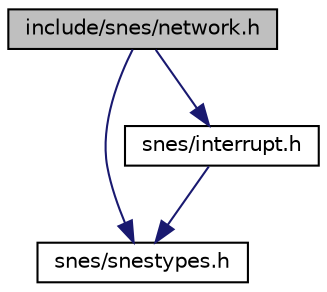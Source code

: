 digraph "include/snes/network.h"
{
 // LATEX_PDF_SIZE
  edge [fontname="Helvetica",fontsize="10",labelfontname="Helvetica",labelfontsize="10"];
  node [fontname="Helvetica",fontsize="10",shape=record];
  Node1 [label="include/snes/network.h",height=0.2,width=0.4,color="black", fillcolor="grey75", style="filled", fontcolor="black",tooltip="common values for pad input."];
  Node1 -> Node2 [color="midnightblue",fontsize="10",style="solid",fontname="Helvetica"];
  Node2 [label="snes/snestypes.h",height=0.2,width=0.4,color="black", fillcolor="white", style="filled",URL="$snestypes_8h.html",tooltip="Custom types used by libsnes."];
  Node1 -> Node3 [color="midnightblue",fontsize="10",style="solid",fontname="Helvetica"];
  Node3 [label="snes/interrupt.h",height=0.2,width=0.4,color="black", fillcolor="white", style="filled",URL="$interrupt_8h.html",tooltip="snes interrupt support."];
  Node3 -> Node2 [color="midnightblue",fontsize="10",style="solid",fontname="Helvetica"];
}
